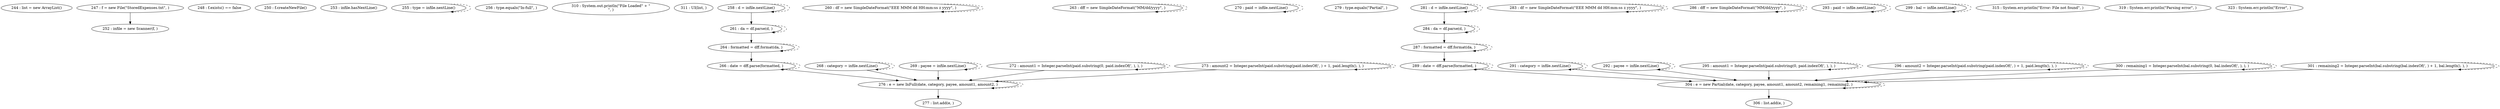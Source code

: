 digraph G {
"244 : list = new ArrayList()"
"247 : f = new File(\"StoredExpenses.txt\", )"
"247 : f = new File(\"StoredExpenses.txt\", )" -> "252 : infile = new Scanner(f, )"
"248 : f.exists() == false"
"250 : f.createNewFile()"
"252 : infile = new Scanner(f, )"
"253 : infile.hasNextLine()"
"255 : type = infile.nextLine()"
"255 : type = infile.nextLine()" -> "255 : type = infile.nextLine()" [style=dashed]
"256 : type.equals(\"In-full\", )"
"310 : System.out.println(\"File Loaded\" + \"\n\", )"
"311 : UI(list, )"
"258 : d = infile.nextLine()"
"258 : d = infile.nextLine()" -> "261 : da = df.parse(d, )"
"258 : d = infile.nextLine()" -> "258 : d = infile.nextLine()" [style=dashed]
"260 : df = new SimpleDateFormat(\"EEE MMM dd HH:mm:ss z yyyy\", )"
"260 : df = new SimpleDateFormat(\"EEE MMM dd HH:mm:ss z yyyy\", )" -> "260 : df = new SimpleDateFormat(\"EEE MMM dd HH:mm:ss z yyyy\", )" [style=dashed]
"261 : da = df.parse(d, )"
"261 : da = df.parse(d, )" -> "264 : formatted = dff.format(da, )"
"261 : da = df.parse(d, )" -> "261 : da = df.parse(d, )" [style=dashed]
"263 : dff = new SimpleDateFormat(\"MM/dd/yyyy\", )"
"263 : dff = new SimpleDateFormat(\"MM/dd/yyyy\", )" -> "263 : dff = new SimpleDateFormat(\"MM/dd/yyyy\", )" [style=dashed]
"264 : formatted = dff.format(da, )"
"264 : formatted = dff.format(da, )" -> "266 : date = dff.parse(formatted, )"
"264 : formatted = dff.format(da, )" -> "264 : formatted = dff.format(da, )" [style=dashed]
"266 : date = dff.parse(formatted, )"
"266 : date = dff.parse(formatted, )" -> "276 : e = new InFull(date, category, payee, amount1, amount2, )"
"266 : date = dff.parse(formatted, )" -> "266 : date = dff.parse(formatted, )" [style=dashed]
"268 : category = infile.nextLine()"
"268 : category = infile.nextLine()" -> "276 : e = new InFull(date, category, payee, amount1, amount2, )"
"268 : category = infile.nextLine()" -> "268 : category = infile.nextLine()" [style=dashed]
"269 : payee = infile.nextLine()"
"269 : payee = infile.nextLine()" -> "276 : e = new InFull(date, category, payee, amount1, amount2, )"
"269 : payee = infile.nextLine()" -> "269 : payee = infile.nextLine()" [style=dashed]
"270 : paid = infile.nextLine()"
"270 : paid = infile.nextLine()" -> "270 : paid = infile.nextLine()" [style=dashed]
"272 : amount1 = Integer.parseInt(paid.substring(0, paid.indexOf(', ), ), )"
"272 : amount1 = Integer.parseInt(paid.substring(0, paid.indexOf(', ), ), )" -> "276 : e = new InFull(date, category, payee, amount1, amount2, )"
"272 : amount1 = Integer.parseInt(paid.substring(0, paid.indexOf(', ), ), )" -> "272 : amount1 = Integer.parseInt(paid.substring(0, paid.indexOf(', ), ), )" [style=dashed]
"273 : amount2 = Integer.parseInt(paid.substring(paid.indexOf(', ) + 1, paid.length(), ), )"
"273 : amount2 = Integer.parseInt(paid.substring(paid.indexOf(', ) + 1, paid.length(), ), )" -> "276 : e = new InFull(date, category, payee, amount1, amount2, )"
"273 : amount2 = Integer.parseInt(paid.substring(paid.indexOf(', ) + 1, paid.length(), ), )" -> "273 : amount2 = Integer.parseInt(paid.substring(paid.indexOf(', ) + 1, paid.length(), ), )" [style=dashed]
"276 : e = new InFull(date, category, payee, amount1, amount2, )"
"276 : e = new InFull(date, category, payee, amount1, amount2, )" -> "277 : list.add(e, )"
"276 : e = new InFull(date, category, payee, amount1, amount2, )" -> "276 : e = new InFull(date, category, payee, amount1, amount2, )" [style=dashed]
"277 : list.add(e, )"
"279 : type.equals(\"Partial\", )"
"281 : d = infile.nextLine()"
"281 : d = infile.nextLine()" -> "284 : da = df.parse(d, )"
"281 : d = infile.nextLine()" -> "281 : d = infile.nextLine()" [style=dashed]
"283 : df = new SimpleDateFormat(\"EEE MMM dd HH:mm:ss z yyyy\", )"
"283 : df = new SimpleDateFormat(\"EEE MMM dd HH:mm:ss z yyyy\", )" -> "283 : df = new SimpleDateFormat(\"EEE MMM dd HH:mm:ss z yyyy\", )" [style=dashed]
"284 : da = df.parse(d, )"
"284 : da = df.parse(d, )" -> "287 : formatted = dff.format(da, )"
"284 : da = df.parse(d, )" -> "284 : da = df.parse(d, )" [style=dashed]
"286 : dff = new SimpleDateFormat(\"MM/dd/yyyy\", )"
"286 : dff = new SimpleDateFormat(\"MM/dd/yyyy\", )" -> "286 : dff = new SimpleDateFormat(\"MM/dd/yyyy\", )" [style=dashed]
"287 : formatted = dff.format(da, )"
"287 : formatted = dff.format(da, )" -> "289 : date = dff.parse(formatted, )"
"287 : formatted = dff.format(da, )" -> "287 : formatted = dff.format(da, )" [style=dashed]
"289 : date = dff.parse(formatted, )"
"289 : date = dff.parse(formatted, )" -> "304 : e = new Partial(date, category, payee, amount1, amount2, remaining1, remaining2, )"
"289 : date = dff.parse(formatted, )" -> "289 : date = dff.parse(formatted, )" [style=dashed]
"291 : category = infile.nextLine()"
"291 : category = infile.nextLine()" -> "304 : e = new Partial(date, category, payee, amount1, amount2, remaining1, remaining2, )"
"291 : category = infile.nextLine()" -> "291 : category = infile.nextLine()" [style=dashed]
"292 : payee = infile.nextLine()"
"292 : payee = infile.nextLine()" -> "304 : e = new Partial(date, category, payee, amount1, amount2, remaining1, remaining2, )"
"292 : payee = infile.nextLine()" -> "292 : payee = infile.nextLine()" [style=dashed]
"293 : paid = infile.nextLine()"
"293 : paid = infile.nextLine()" -> "293 : paid = infile.nextLine()" [style=dashed]
"295 : amount1 = Integer.parseInt(paid.substring(0, paid.indexOf(', ), ), )"
"295 : amount1 = Integer.parseInt(paid.substring(0, paid.indexOf(', ), ), )" -> "304 : e = new Partial(date, category, payee, amount1, amount2, remaining1, remaining2, )"
"295 : amount1 = Integer.parseInt(paid.substring(0, paid.indexOf(', ), ), )" -> "295 : amount1 = Integer.parseInt(paid.substring(0, paid.indexOf(', ), ), )" [style=dashed]
"296 : amount2 = Integer.parseInt(paid.substring(paid.indexOf(', ) + 1, paid.length(), ), )"
"296 : amount2 = Integer.parseInt(paid.substring(paid.indexOf(', ) + 1, paid.length(), ), )" -> "304 : e = new Partial(date, category, payee, amount1, amount2, remaining1, remaining2, )"
"296 : amount2 = Integer.parseInt(paid.substring(paid.indexOf(', ) + 1, paid.length(), ), )" -> "296 : amount2 = Integer.parseInt(paid.substring(paid.indexOf(', ) + 1, paid.length(), ), )" [style=dashed]
"299 : bal = infile.nextLine()"
"299 : bal = infile.nextLine()" -> "299 : bal = infile.nextLine()" [style=dashed]
"300 : remaining1 = Integer.parseInt(bal.substring(0, bal.indexOf(', ), ), )"
"300 : remaining1 = Integer.parseInt(bal.substring(0, bal.indexOf(', ), ), )" -> "304 : e = new Partial(date, category, payee, amount1, amount2, remaining1, remaining2, )"
"300 : remaining1 = Integer.parseInt(bal.substring(0, bal.indexOf(', ), ), )" -> "300 : remaining1 = Integer.parseInt(bal.substring(0, bal.indexOf(', ), ), )" [style=dashed]
"301 : remaining2 = Integer.parseInt(bal.substring(bal.indexOf(', ) + 1, bal.length(), ), )"
"301 : remaining2 = Integer.parseInt(bal.substring(bal.indexOf(', ) + 1, bal.length(), ), )" -> "304 : e = new Partial(date, category, payee, amount1, amount2, remaining1, remaining2, )"
"301 : remaining2 = Integer.parseInt(bal.substring(bal.indexOf(', ) + 1, bal.length(), ), )" -> "301 : remaining2 = Integer.parseInt(bal.substring(bal.indexOf(', ) + 1, bal.length(), ), )" [style=dashed]
"304 : e = new Partial(date, category, payee, amount1, amount2, remaining1, remaining2, )"
"304 : e = new Partial(date, category, payee, amount1, amount2, remaining1, remaining2, )" -> "306 : list.add(e, )"
"304 : e = new Partial(date, category, payee, amount1, amount2, remaining1, remaining2, )" -> "304 : e = new Partial(date, category, payee, amount1, amount2, remaining1, remaining2, )" [style=dashed]
"306 : list.add(e, )"
"253 : infile.hasNextLine()"
"315 : System.err.println(\"Error: File not found\", )"
"319 : System.err.println(\"Parsing error\", )"
"323 : System.err.println(\"Error\", )"
}